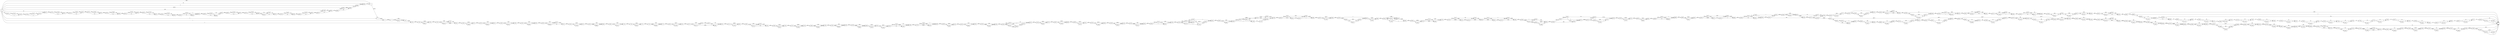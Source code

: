 digraph {
	graph [rankdir=LR]
	node [shape=rectangle]
	2 -> 3 [label=40305]
	3 -> 4 [label=40308]
	4 -> 7 [label=40309]
	7 -> 28 [label=2559]
	7 -> 6019 [label=37750]
	28 -> 120 [label=40309]
	120 -> 164 [label=40311]
	164 -> 185 [label=40230]
	164 -> 8922 [label=81]
	185 -> 218 [label=40311]
	218 -> 239 [label=2566]
	218 -> 6022 [label=37745]
	239 -> 242 [label=3342]
	242 -> 260 [label=40311]
	260 -> 281 [label=40310]
	260 -> 14483 [label=1]
	281 -> 290 [label=40311]
	290 -> 311 [label=2559]
	290 -> 6059 [label=37752]
	311 -> 338 [label=40311]
	338 -> 359 [label=2559]
	338 -> 6079 [label=37752]
	359 -> 365 [label=40311]
	365 -> 386 [label=2559]
	365 -> 6099 [label=37752]
	386 -> 488 [label=40311]
	488 -> 509 [label=2610]
	488 -> 8948 [label=37701]
	509 -> 515 [label=40230]
	515 -> 534 [label=40311]
	534 -> 555 [label=39579]
	534 -> 11534 [label=732]
	555 -> 563 [label=40311]
	563 -> 584 [label=3342]
	563 -> 8988 [label=36969]
	584 -> 695 [label=40311]
	695 -> 716 [label=2559]
	695 -> 6119 [label=37752]
	716 -> 726 [label=40311]
	726 -> 747 [label=40261]
	726 -> 6139 [label=50]
	747 -> 752 [label=40311]
	752 -> 773 [label=3342]
	752 -> 9008 [label=36969]
	773 -> 803 [label=40311]
	803 -> 824 [label=39579]
	803 -> 11554 [label=732]
	824 -> 827 [label=40311]
	827 -> 848 [label=2559]
	827 -> 6157 [label=37752]
	848 -> 860 [label=3344]
	860 -> 866 [label=2611]
	860 -> 881 [label=733]
	866 -> 881 [label=39578]
	881 -> 911 [label=40311]
	911 -> 932 [label=40309]
	911 -> 11574 [label=2]
	932 -> 995 [label=40311]
	995 -> 1016 [label=2559]
	995 -> 6174 [label=37752]
	1016 -> 1031 [label=39578]
	1031 -> 1082 [label=40311]
	1082 -> 1133 [label=40261]
	1082 -> 6229 [label=50]
	1133 -> 1157 [label=40311]
	1157 -> 1178 [label=40002]
	1157 -> 16000 [label=309]
	1178 -> 1208 [label=40311]
	1208 -> 1229 [label=3342]
	1208 -> 9048 [label=36969]
	1229 -> 1235 [label=40311]
	1235 -> 1256 [label=3342]
	1235 -> 9068 [label=36969]
	1256 -> 1259 [label=40311]
	1259 -> 1280 [label=3342]
	1259 -> 9088 [label=36969]
	1280 -> 1301 [label=40310]
	1280 -> 14503 [label=1]
	1301 -> 1322 [label=39578]
	1301 -> 11023 [label=733]
	1322 -> 1328 [label=40261]
	1322 -> 1343 [label=50]
	1328 -> 1343 [label=39536]
	1328 -> 1349 [label=725]
	1343 -> 1349 [label=39586]
	1349 -> 1370 [label=40311]
	1370 -> 1388 [label=3342]
	1370 -> 1391 [label=36969]
	1388 -> 1391 [label=3340]
	1388 -> 1409 [label=2]
	1391 -> 1409 [label=40309]
	1409 -> 1493 [label=40311]
	1493 -> 1514 [label=40261]
	1493 -> 6269 [label=50]
	1514 -> 1520 [label=40311]
	1520 -> 1541 [label=2559]
	1520 -> 6289 [label=37752]
	1541 -> 1613 [label=40311]
	1613 -> 1634 [label=3342]
	1613 -> 9128 [label=36969]
	1634 -> 1643 [label=40311]
	1643 -> 1652 [label=3342]
	1643 -> 9134 [label=36969]
	1652 -> 1664 [label=3292]
	1652 -> 1673 [label=50]
	1664 -> 1670 [label=40259]
	1670 -> 1673 [label=40261]
	1673 -> 1700 [label=40311]
	1700 -> 1721 [label=40261]
	1700 -> 6329 [label=50]
	1721 -> 1847 [label=40311]
	1847 -> 1868 [label=39578]
	1847 -> 11043 [label=733]
	1868 -> 1890 [label=40311]
	1890 -> 1911 [label=40310]
	1890 -> 16276 [label=1]
	1911 -> 1913 [label=40311]
	1913 -> 1934 [label=39578]
	1913 -> 11063 [label=733]
	1934 -> 2103 [label=40311]
	2103 -> 2124 [label=40002]
	2103 -> 16020 [label=309]
	2124 -> 2139 [label=40311]
	2139 -> 2162 [label=3651]
	2139 -> 9170 [label=36660]
	2162 -> 2204 [label=40311]
	2204 -> 2213 [label=40310]
	2204 -> 6341 [label=1]
	2213 -> 2234 [label=2559]
	2213 -> 6341 [label=37751]
	2234 -> 2379 [label=40311]
	2379 -> 2382 [label=3650]
	2379 -> 9173 [label=36661]
	2382 -> 2400 [label=2918]
	2382 -> 11097 [label=732]
	2400 -> 2403 [label=39578]
	2403 -> 2421 [label=40310]
	2421 -> 2628 [label=40311]
	2628 -> 2649 [label=2559]
	2628 -> 6369 [label=37752]
	2649 -> 2652 [label=40309]
	2649 -> 11106 [label=2]
	2652 -> 2667 [label=3340]
	2652 -> 2673 [label=36969]
	2667 -> 2673 [label=2609]
	2667 -> 11106 [label=731]
	2673 -> 2688 [label=2559]
	2673 -> 6390 [label=37019]
	2688 -> 2706 [label=3291]
	2706 -> 2853 [label=40311]
	2853 -> 2856 [label=3294]
	2853 -> 6422 [label=37017]
	2856 -> 2880 [label=3292]
	2856 -> 6422 [label=2]
	2880 -> 2898 [label=40309]
	2898 -> 2937 [label=40311]
	2937 -> 2958 [label=39578]
	2937 -> 11149 [label=733]
	2958 -> 2979 [label=40311]
	2979 -> 2982 [label=40309]
	2979 -> 3015 [label=2]
	2982 -> 3003 [label=3292]
	2982 -> 6447 [label=37017]
	3003 -> 3015 [label=40309]
	3015 -> 3048 [label=40309]
	3015 -> 12302 [label=2]
	3048 -> 3054 [label=40311]
	3054 -> 3075 [label=2609]
	3054 -> 9222 [label=36969]
	3054 -> 11169 [label=733]
	3075 -> 3087 [label=40309]
	3087 -> 3093 [label=40311]
	3093 -> 3114 [label=40309]
	3093 -> 12342 [label=2]
	3114 -> 3153 [label=3344]
	3114 -> 6460 [label=36967]
	3153 -> 3176 [label=2559]
	3153 -> 6460 [label=785]
	3176 -> 3192 [label=40311]
	3192 -> 3207 [label=3342]
	3192 -> 3213 [label=36969]
	3207 -> 3213 [label=2609]
	3207 -> 3228 [label=733]
	3213 -> 3225 [label=39578]
	3225 -> 3228 [label=2611]
	3225 -> 3246 [label=36967]
	3228 -> 3246 [label=3344]
	3246 -> 3261 [label=3344]
	3246 -> 3267 [label=36967]
	3261 -> 3267 [label=3342]
	3261 -> 9350 [label=2]
	3267 -> 3273 [label=40309]
	3273 -> 3294 [label=3342]
	3273 -> 9350 [label=36967]
	3294 -> 3309 [label=40311]
	3309 -> 3310 [label=40308]
	3309 -> 3340 [label=3]
	3310 -> 3340 [label=3339]
	3310 -> 9364 [label=36969]
	3340 -> 3341 [label=3342]
	3341 -> 3344 [label=40311]
	3344 -> 3350 [label=40002]
	3344 -> 3365 [label=309]
	3350 -> 3358 [label=39999]
	3350 -> 3371 [label=3]
	3358 -> 3365 [label=39274]
	3358 -> 6476 [label=725]
	3365 -> 3371 [label=39583]
	3371 -> 3372 [label=39586]
	3372 -> 3394 [label=2561]
	3372 -> 6476 [label=37025]
	3394 -> 4707 [label=2560]
	3394 -> 17605 [label=1]
	4707 -> 4729 [label=2561]
	4729 -> 4730 [label=40311]
	4730 -> 4751 [label=40308]
	4730 -> 11259 [label=3]
	4751 -> 4843 [label=40311]
	4843 -> 4864 [label=40310]
	4843 -> 6496 [label=1]
	4864 -> 4868 [label=40311]
	4868 -> 4878 [label=40261]
	4868 -> 4889 [label=50]
	4878 -> 4889 [label=40259]
	4878 -> 4899 [label=2]
	4889 -> 4899 [label=40309]
	4899 -> 4906 [label=40311]
	4906 -> 4927 [label=39919]
	4906 -> 9412 [label=392]
	4927 -> 4937 [label=40311]
	4937 -> 4947 [label=3342]
	4937 -> 6527 [label=36969]
	4947 -> 4968 [label=2559]
	4947 -> 6527 [label=783]
	4968 -> 4983 [label=40308]
	4983 -> 5004 [label=40311]
	5004 -> 5020 [label=40228]
	5004 -> 5025 [label=83]
	5020 -> 5025 [label=40225]
	5020 -> 11289 [label=3]
	5025 -> 5041 [label=40308]
	5041 -> 5047 [label=40310]
	5047 -> 5051 [label=39918]
	5047 -> 5106 [label=392]
	5051 -> 5066 [label=39919]
	5066 -> 5087 [label=2559]
	5066 -> 6556 [label=37360]
	5087 -> 5106 [label=39869]
	5087 -> 6577 [label=50]
	5106 -> 5107 [label=40261]
	5107 -> 5108 [label=39531]
	5107 -> 6577 [label=730]
	5108 -> 5128 [label=2562]
	5108 -> 9512 [label=36969]
	5128 -> 5156 [label=3342]
	5156 -> 5177 [label=3339]
	5156 -> 11319 [label=3]
	5177 -> 5200 [label=3342]
	5200 -> 5209 [label=3339]
	5200 -> 5247 [label=3]
	5209 -> 5230 [label=2559]
	5209 -> 6616 [label=780]
	5230 -> 5247 [label=3339]
	5247 -> 5256 [label=3342]
	5256 -> 5262 [label=2612]
	5256 -> 6631 [label=730]
	5262 -> 5283 [label=2559]
	5262 -> 6631 [label=53]
	5283 -> 5289 [label=3342]
	5289 -> 5290 [label=3292]
	5289 -> 5329 [label=50]
	5290 -> 5311 [label=2559]
	5290 -> 11385 [label=733]
	5311 -> 5329 [label=3292]
	5329 -> 5330 [label=3342]
	5330 -> 5331 [label=3341]
	5330 -> 11401 [label=1]
	5331 -> 5352 [label=2609]
	5331 -> 11401 [label=732]
	5352 -> 5361 [label=3342]
	5361 -> 5364 [label=3292]
	5361 -> 5387 [label=50]
	5364 -> 5387 [label=2559]
	5364 -> 5401 [label=733]
	5387 -> 5401 [label=2609]
	5401 -> 5417 [label=3342]
	5417 -> 5438 [label=2609]
	5417 -> 11454 [label=733]
	5438 -> 5449 [label=3341]
	5449 -> 5550 [label=3342]
	5550 -> 5559 [label=3292]
	5550 -> 5571 [label=50]
	5559 -> 5571 [label=2559]
	5559 -> 5580 [label=733]
	5571 -> 5580 [label=2609]
	5580 -> 5769 [label=3342]
	5769 -> 5790 [label=3292]
	5769 -> 6740 [label=50]
	5790 -> 5811 [label=2609]
	5790 -> 11503 [label=733]
	5811 -> 5832 [label=2559]
	5811 -> 6760 [label=783]
	5832 -> 5874 [label=3342]
	5874 -> 5910 [label=2559]
	5874 -> 6784 [label=783]
	5910 -> 5919 [label=3292]
	5919 -> 5982 [label=3342]
	5982 -> 6805 [label=783]
	5982 -> 1 [label=2559]
	5983 -> 2 [label=37745]
	6019 -> 28 [label=37750]
	6022 -> 239 [label=776]
	6022 -> 242 [label=36969]
	6059 -> 311 [label=37752]
	6079 -> 359 [label=37752]
	6099 -> 386 [label=37752]
	6119 -> 716 [label=37752]
	6139 -> 747 [label=50]
	6157 -> 848 [label=785]
	6157 -> 866 [label=36967]
	6174 -> 1016 [label=37019]
	6174 -> 1031 [label=733]
	6229 -> 1133 [label=50]
	6269 -> 1514 [label=50]
	6289 -> 1541 [label=37752]
	6329 -> 1721 [label=50]
	6341 -> 2234 [label=37752]
	6369 -> 2649 [label=37752]
	6390 -> 2706 [label=37020]
	6422 -> 6425 [label=37019]
	6425 -> 2880 [label=37017]
	6425 -> 2898 [label=2]
	6447 -> 3003 [label=37017]
	6460 -> 3176 [label=37752]
	6476 -> 4729 [label=37750]
	6496 -> 4864 [label=1]
	6527 -> 6531 [label=37752]
	6531 -> 4968 [label=37749]
	6531 -> 4983 [label=3]
	6556 -> 5087 [label=37360]
	6577 -> 5128 [label=780]
	6616 -> 5230 [label=780]
	6631 -> 5283 [label=783]
	6740 -> 5790 [label=50]
	6760 -> 5832 [label=783]
	6784 -> 5919 [label=50]
	6784 -> 5910 [label=733]
	6805 -> 1 [label=2]
	6805 -> 6846 [label=781]
	6846 -> 6867 [label=51]
	6846 -> 11675 [label=730]
	6867 -> 6888 [label=50]
	6867 -> 11683 [label=731]
	6888 -> 6945 [label=53]
	6945 -> 6966 [label=50]
	6945 -> 11715 [label=3]
	6966 -> 7056 [label=53]
	7056 -> 7077 [label=50]
	7056 -> 11735 [label=3]
	7077 -> 7083 [label=53]
	7083 -> 7107 [label=50]
	7083 -> 11758 [label=3]
	7107 -> 7125 [label=53]
	7125 -> 7146 [label=50]
	7125 -> 11778 [label=3]
	7146 -> 7568 [label=53]
	7568 -> 7604 [label=50]
	7568 -> 11813 [label=3]
	7604 -> 7616 [label=53]
	7616 -> 7637 [label=50]
	7616 -> 11833 [label=3]
	7637 -> 7643 [label=53]
	7643 -> 7664 [label=50]
	7643 -> 11853 [label=3]
	7664 -> 7679 [label=53]
	7679 -> 7700 [label=50]
	7679 -> 11873 [label=3]
	7700 -> 7739 [label=50]
	7700 -> 11911 [label=3]
	7739 -> 7748 [label=53]
	7748 -> 7775 [label=50]
	7748 -> 11937 [label=3]
	7775 -> 7796 [label=50]
	7775 -> 11957 [label=3]
	7796 -> 7817 [label=53]
	7817 -> 7907 [label=50]
	7817 -> 12046 [label=3]
	7907 -> 7940 [label=53]
	7940 -> 7961 [label=50]
	7940 -> 12066 [label=3]
	7961 -> 7967 [label=53]
	7967 -> 8003 [label=50]
	7967 -> 12101 [label=3]
	8003 -> 8057 [label=53]
	8057 -> 8117 [label=50]
	8057 -> 12160 [label=3]
	8117 -> 8136 [label=53]
	8136 -> 1 [label=50]
	8136 -> 12178 [label=3]
	8137 -> 8179 [label=809]
	8179 -> 8201 [label=81]
	8179 -> 14029 [label=728]
	8201 -> 8210 [label=809]
	8210 -> 8231 [label=81]
	8210 -> 14049 [label=728]
	8231 -> 8270 [label=809]
	8270 -> 8291 [label=81]
	8270 -> 14069 [label=728]
	8291 -> 8334 [label=809]
	8334 -> 8355 [label=81]
	8334 -> 14089 [label=728]
	8355 -> 8373 [label=809]
	8373 -> 8394 [label=81]
	8373 -> 14109 [label=728]
	8394 -> 8416 [label=809]
	8416 -> 8437 [label=81]
	8416 -> 14129 [label=728]
	8437 -> 8446 [label=809]
	8446 -> 8538 [label=81]
	8446 -> 14220 [label=728]
	8538 -> 8541 [label=809]
	8541 -> 8565 [label=81]
	8541 -> 14240 [label=728]
	8565 -> 8582 [label=806]
	8582 -> 8583 [label=809]
	8583 -> 8604 [label=81]
	8583 -> 14263 [label=728]
	8604 -> 8613 [label=84]
	8613 -> 8649 [label=809]
	8649 -> 8670 [label=81]
	8649 -> 14300 [label=728]
	8670 -> 8678 [label=809]
	8678 -> 8699 [label=81]
	8678 -> 14320 [label=728]
	8699 -> 8703 [label=84]
	8699 -> 14337 [label=725]
	8703 -> 8747 [label=81]
	8703 -> 14337 [label=3]
	8747 -> 8753 [label=809]
	8753 -> 8789 [label=81]
	8753 -> 14403 [label=728]
	8789 -> 8800 [label=809]
	8800 -> 8821 [label=81]
	8800 -> 14423 [label=728]
	8821 -> 8837 [label=809]
	8837 -> 8858 [label=81]
	8837 -> 14442 [label=728]
	8858 -> 8862 [label=1118]
	8862 -> 8869 [label=390]
	8862 -> 8883 [label=728]
	8869 -> 8883 [label=36963]
	8883 -> 8888 [label=37691]
	8888 -> 5983 [label=37695]
	8922 -> 185 [label=81]
	8948 -> 515 [label=81]
	8948 -> 509 [label=37620]
	8988 -> 584 [label=36969]
	9008 -> 773 [label=36969]
	9048 -> 1229 [label=36969]
	9068 -> 1256 [label=36969]
	9088 -> 1280 [label=36969]
	9128 -> 1634 [label=36969]
	9134 -> 1664 [label=36967]
	9134 -> 1670 [label=2]
	9170 -> 2162 [label=36660]
	9173 -> 2400 [label=36660]
	9173 -> 11101 [label=1]
	9222 -> 3075 [label=36967]
	9222 -> 3087 [label=2]
	9350 -> 3294 [label=36969]
	9364 -> 3341 [label=36967]
	9364 -> 12389 [label=2]
	9412 -> 4927 [label=392]
	9512 -> 9559 [label=392]
	9512 -> 9913 [label=36577]
	9559 -> 9572 [label=83]
	9559 -> 9580 [label=309]
	9572 -> 9580 [label=81]
	9572 -> 9587 [label=2]
	9580 -> 9587 [label=390]
	9587 -> 9628 [label=392]
	9628 -> 9649 [label=390]
	9628 -> 12442 [label=2]
	9649 -> 9668 [label=392]
	9668 -> 9689 [label=81]
	9668 -> 12462 [label=311]
	9689 -> 9714 [label=392]
	9714 -> 9735 [label=390]
	9714 -> 12482 [label=2]
	9735 -> 9913 [label=392]
	9913 -> 9918 [label=36969]
	9918 -> 9937 [label=392]
	9918 -> 9979 [label=36577]
	9937 -> 9958 [label=390]
	9937 -> 12502 [label=2]
	9958 -> 9979 [label=392]
	9979 -> 9990 [label=36969]
	9990 -> 9991 [label=392]
	9990 -> 10071 [label=36577]
	9991 -> 10012 [label=83]
	9991 -> 16080 [label=309]
	10012 -> 10029 [label=392]
	10029 -> 10050 [label=81]
	10029 -> 12522 [label=311]
	10050 -> 10071 [label=392]
	10071 -> 10077 [label=36969]
	10077 -> 10128 [label=392]
	10077 -> 15133 [label=36577]
	10128 -> 10156 [label=392]
	10128 -> 10203 [label=36577]
	10156 -> 10196 [label=390]
	10156 -> 12561 [label=2]
	10196 -> 10203 [label=392]
	10203 -> 10254 [label=392]
	10203 -> 15257 [label=36577]
	10254 -> 10263 [label=36969]
	10263 -> 10332 [label=392]
	10263 -> 15325 [label=36577]
	10332 -> 10335 [label=36969]
	10335 -> 10356 [label=390]
	10335 -> 12576 [label=36579]
	10356 -> 10407 [label=392]
	10407 -> 10425 [label=36969]
	10425 -> 10446 [label=392]
	10425 -> 15401 [label=36577]
	10446 -> 10485 [label=36969]
	10485 -> 10566 [label=392]
	10485 -> 15481 [label=36577]
	10566 -> 10575 [label=36969]
	10575 -> 10596 [label=81]
	10575 -> 12601 [label=36888]
	10596 -> 10606 [label=36969]
	10606 -> 10641 [label=392]
	10606 -> 15515 [label=36577]
	10641 -> 10667 [label=36969]
	10667 -> 10668 [label=392]
	10667 -> 10688 [label=36577]
	10668 -> 10683 [label=390]
	10668 -> 12616 [label=2]
	10683 -> 10688 [label=392]
	10688 -> 10693 [label=36969]
	10693 -> 10714 [label=392]
	10693 -> 15555 [label=36577]
	10714 -> 10743 [label=36969]
	10743 -> 10807 [label=392]
	10743 -> 15618 [label=36577]
	10807 -> 10852 [label=392]
	10807 -> 15662 [label=36577]
	10852 -> 10900 [label=392]
	10852 -> 15709 [label=36577]
	10900 -> 10903 [label=36969]
	10903 -> 10949 [label=392]
	10903 -> 12705 [label=36577]
	10949 -> 1 [label=81]
	10949 -> 12705 [label=311]
	11023 -> 1322 [label=733]
	11043 -> 1868 [label=733]
	11063 -> 1934 [label=733]
	11097 -> 11101 [label=731]
	11097 -> 2421 [label=1]
	11101 -> 2403 [label=732]
	11106 -> 11115 [label=733]
	11115 -> 6390 [label=1]
	11115 -> 2688 [label=732]
	11149 -> 2958 [label=733]
	11169 -> 3075 [label=733]
	11259 -> 4751 [label=3]
	11289 -> 5041 [label=2]
	11289 -> 5051 [label=1]
	11319 -> 5177 [label=3]
	11385 -> 5311 [label=733]
	11401 -> 5352 [label=733]
	11454 -> 5438 [label=732]
	11454 -> 5449 [label=1]
	11503 -> 5811 [label=733]
	11534 -> 555 [label=732]
	11554 -> 824 [label=732]
	11574 -> 932 [label=2]
	11675 -> 6867 [label=730]
	11683 -> 1 [label=728]
	11683 -> 6888 [label=3]
	11715 -> 6966 [label=3]
	11735 -> 7077 [label=3]
	11758 -> 7107 [label=3]
	11778 -> 7146 [label=3]
	11813 -> 7604 [label=3]
	11833 -> 7637 [label=3]
	11853 -> 7664 [label=3]
	11873 -> 7700 [label=3]
	11911 -> 7739 [label=3]
	11937 -> 7775 [label=3]
	11957 -> 7796 [label=3]
	12046 -> 7907 [label=3]
	12066 -> 7961 [label=3]
	12101 -> 8003 [label=3]
	12160 -> 8117 [label=3]
	12178 -> 1 [label=2]
	12178 -> 14546 [label=1]
	12302 -> 3048 [label=2]
	12342 -> 3114 [label=2]
	12389 -> 3341 [label=2]
	12442 -> 9649 [label=2]
	12462 -> 9689 [label=311]
	12482 -> 9735 [label=2]
	12502 -> 9958 [label=2]
	12522 -> 10050 [label=311]
	12561 -> 10196 [label=2]
	12576 -> 10356 [label=2]
	12576 -> 10407 [label=36577]
	12601 -> 10596 [label=36888]
	12616 -> 10683 [label=2]
	12705 -> 12723 [label=36888]
	12723 -> 12753 [label=311]
	12723 -> 15872 [label=36577]
	12753 -> 12763 [label=36888]
	12763 -> 12784 [label=2]
	12763 -> 15892 [label=36886]
	12784 -> 12811 [label=311]
	12811 -> 12831 [label=36888]
	12831 -> 12852 [label=311]
	12831 -> 15939 [label=36577]
	12852 -> 12933 [label=36888]
	12933 -> 12954 [label=36579]
	12933 -> 16100 [label=309]
	12954 -> 13071 [label=36888]
	13071 -> 13092 [label=311]
	13071 -> 15959 [label=36577]
	13092 -> 13227 [label=36888]
	13227 -> 13249 [label=311]
	13227 -> 15980 [label=36577]
	13249 -> 13335 [label=36888]
	13335 -> 1 [label=309]
	13335 -> 13351 [label=36579]
	13351 -> 1 [label=36573]
	13351 -> 13370 [label=6]
	13370 -> 1 [label=4]
	13370 -> 13518 [label=2]
	13518 -> 1 [label=2]
	13557 -> 13578 [label=3]
	13557 -> 16120 [label=725]
	13578 -> 13704 [label=728]
	13704 -> 13752 [label=3]
	13704 -> 16167 [label=725]
	13752 -> 8137 [label=728]
	14029 -> 8201 [label=728]
	14049 -> 8231 [label=728]
	14069 -> 8291 [label=728]
	14089 -> 8355 [label=728]
	14109 -> 8394 [label=728]
	14129 -> 8437 [label=728]
	14220 -> 8538 [label=728]
	14240 -> 8582 [label=3]
	14240 -> 8565 [label=725]
	14263 -> 8604 [label=3]
	14263 -> 8613 [label=725]
	14300 -> 8670 [label=728]
	14320 -> 8699 [label=728]
	14337 -> 8747 [label=728]
	14403 -> 8789 [label=728]
	14423 -> 8821 [label=728]
	14442 -> 8858 [label=1037]
	14483 -> 281 [label=1]
	14503 -> 1301 [label=1]
	14546 -> 1 [label=1]
	15133 -> 10128 [label=36577]
	15257 -> 10254 [label=36577]
	15325 -> 10332 [label=36577]
	15401 -> 10446 [label=36577]
	15481 -> 10566 [label=36577]
	15515 -> 10641 [label=36577]
	15555 -> 10714 [label=36577]
	15618 -> 10807 [label=36577]
	15662 -> 10852 [label=36577]
	15709 -> 10900 [label=36577]
	15872 -> 12753 [label=36577]
	15892 -> 12784 [label=309]
	15892 -> 12811 [label=36577]
	15939 -> 12852 [label=36577]
	15959 -> 13092 [label=36577]
	15980 -> 13249 [label=36577]
	16000 -> 1178 [label=309]
	16020 -> 2124 [label=309]
	16080 -> 10012 [label=309]
	16100 -> 12954 [label=309]
	16120 -> 13578 [label=725]
	16167 -> 13752 [label=725]
	16276 -> 1911 [label=1]
	17605 -> 4707 [label=1]
	0 -> 2 [label=2560]
	0 -> 5983 [label=50]
	0 -> 8137 [label=81]
	0 -> 4 [label=1]
	0 -> 3 [label=3]
	0 -> 120 [label=2]
	0 -> 8869 [label=36573]
	0 -> 14442 [label=309]
	0 -> 8888 [label=4]
	0 -> 13557 [label=728]
}
